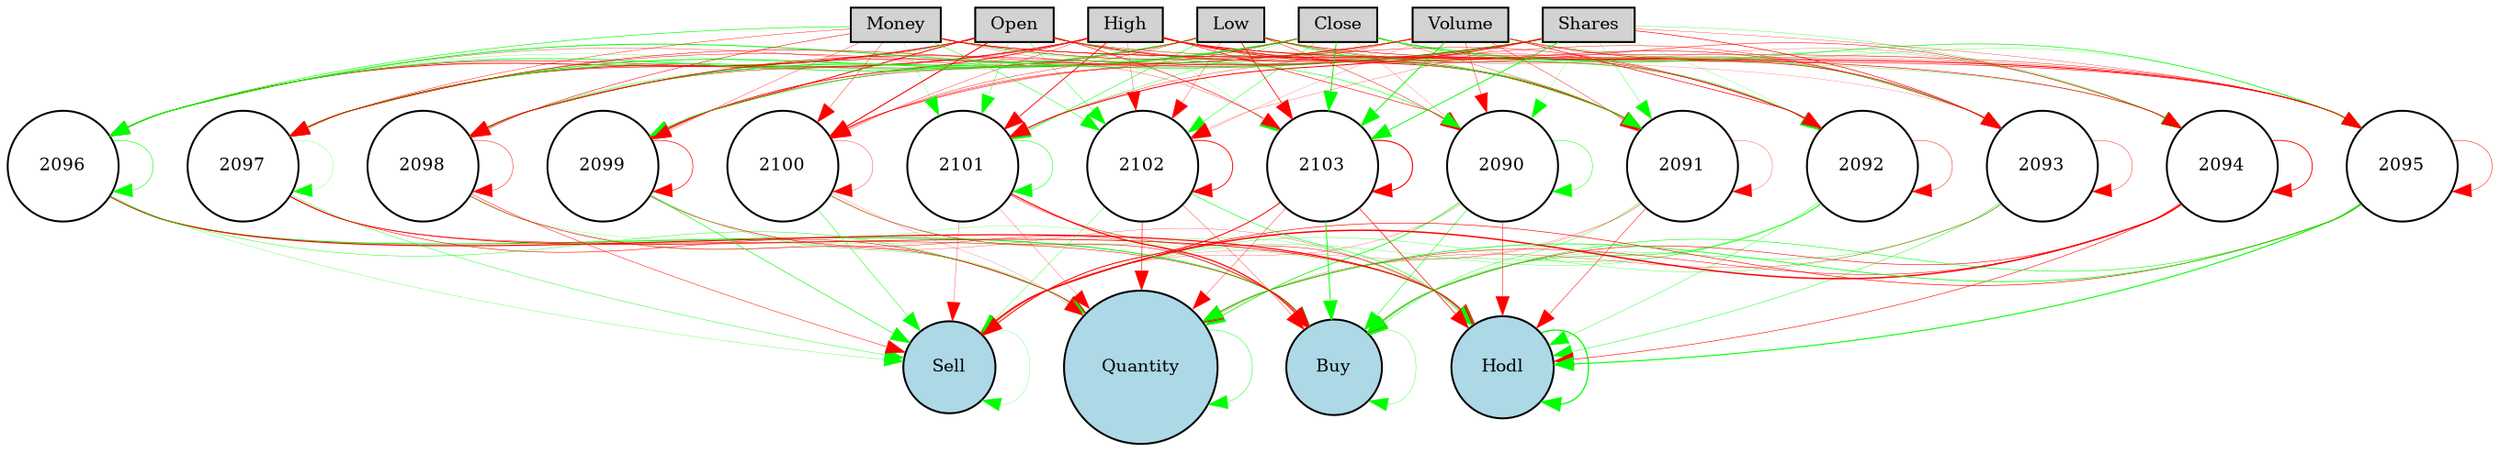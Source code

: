 digraph {
	node [fontsize=9 height=0.2 shape=circle width=0.2]
	Open [fillcolor=lightgray shape=box style=filled]
	High [fillcolor=lightgray shape=box style=filled]
	Low [fillcolor=lightgray shape=box style=filled]
	Close [fillcolor=lightgray shape=box style=filled]
	Volume [fillcolor=lightgray shape=box style=filled]
	Shares [fillcolor=lightgray shape=box style=filled]
	Money [fillcolor=lightgray shape=box style=filled]
	Buy [fillcolor=lightblue style=filled]
	Hodl [fillcolor=lightblue style=filled]
	Sell [fillcolor=lightblue style=filled]
	Quantity [fillcolor=lightblue style=filled]
	2090 [fillcolor=white style=filled]
	2091 [fillcolor=white style=filled]
	2092 [fillcolor=white style=filled]
	2093 [fillcolor=white style=filled]
	2094 [fillcolor=white style=filled]
	2095 [fillcolor=white style=filled]
	2096 [fillcolor=white style=filled]
	2097 [fillcolor=white style=filled]
	2098 [fillcolor=white style=filled]
	2099 [fillcolor=white style=filled]
	2100 [fillcolor=white style=filled]
	2101 [fillcolor=white style=filled]
	2102 [fillcolor=white style=filled]
	2103 [fillcolor=white style=filled]
	Open -> 2090 [color=green penwidth=0.1986318291369866 style=solid]
	Open -> 2091 [color=red penwidth=0.3379342606791638 style=solid]
	Open -> 2092 [color=red penwidth=0.17092035417995158 style=solid]
	Open -> 2093 [color=red penwidth=0.21289843838902694 style=solid]
	Open -> 2094 [color=green penwidth=0.16483545718477127 style=solid]
	Open -> 2095 [color=red penwidth=0.18175118970055487 style=solid]
	Open -> 2096 [color=red penwidth=0.45256504923550267 style=solid]
	Open -> 2097 [color=red penwidth=0.3185029909499124 style=solid]
	Open -> 2098 [color=green penwidth=0.20816991850080924 style=solid]
	Open -> 2099 [color=red penwidth=0.4851964299329954 style=solid]
	Open -> 2100 [color=red penwidth=0.5428719286359958 style=solid]
	Open -> 2101 [color=green penwidth=0.19828422206144813 style=solid]
	Open -> 2102 [color=green penwidth=0.19755771917261233 style=solid]
	Open -> 2103 [color=red penwidth=0.30972899699687734 style=solid]
	High -> 2090 [color=red penwidth=0.29981995847610077 style=solid]
	High -> 2091 [color=red penwidth=0.44236310108461074 style=solid]
	High -> 2092 [color=red penwidth=0.2648157771977573 style=solid]
	High -> 2093 [color=red penwidth=0.2813268197223449 style=solid]
	High -> 2094 [color=red penwidth=0.25959786195497614 style=solid]
	High -> 2095 [color=red penwidth=0.5158087877347813 style=solid]
	High -> 2096 [color=red penwidth=0.30090097544647976 style=solid]
	High -> 2097 [color=red penwidth=0.4021700186698519 style=solid]
	High -> 2098 [color=red penwidth=0.11219123116981697 style=solid]
	High -> 2099 [color=red penwidth=0.44144868770793444 style=solid]
	High -> 2100 [color=red penwidth=0.1815387364577395 style=solid]
	High -> 2101 [color=red penwidth=0.44855592756778995 style=solid]
	High -> 2102 [color=red penwidth=0.14498312891665044 style=solid]
	High -> 2103 [color=green penwidth=0.10150311789110346 style=solid]
	Low -> 2090 [color=red penwidth=0.23979745110153683 style=solid]
	Low -> 2091 [color=green penwidth=0.3727785253930589 style=solid]
	Low -> 2092 [color=red penwidth=0.22271968496205025 style=solid]
	Low -> 2093 [color=green penwidth=0.16856851413610913 style=solid]
	Low -> 2094 [color=red penwidth=0.12244785074567557 style=solid]
	Low -> 2095 [color=red penwidth=0.31210013634455547 style=solid]
	Low -> 2096 [color=green penwidth=0.3716081768503431 style=solid]
	Low -> 2097 [color=green penwidth=0.3590535512293008 style=solid]
	Low -> 2098 [color=red penwidth=0.20144487494607766 style=solid]
	Low -> 2099 [color=red penwidth=0.12439605937044565 style=solid]
	Low -> 2100 [color=red penwidth=0.2093536840263464 style=solid]
	Low -> 2101 [color=green penwidth=0.27484551692463033 style=solid]
	Low -> 2102 [color=red penwidth=0.1719275703256874 style=solid]
	Low -> 2103 [color=red penwidth=0.3842937257138892 style=solid]
	Close -> 2090 [color=red penwidth=0.10823551052057172 style=solid]
	Close -> 2091 [color=red penwidth=0.17508925109705847 style=solid]
	Close -> 2092 [color=green penwidth=0.28995090753578556 style=solid]
	Close -> 2093 [color=green penwidth=0.21889693032327143 style=solid]
	Close -> 2094 [color=green penwidth=0.14216956961076688 style=solid]
	Close -> 2095 [color=green penwidth=0.345576397233016 style=solid]
	Close -> 2096 [color=green penwidth=0.11747608678131578 style=solid]
	Close -> 2097 [color=green penwidth=0.46089370985921374 style=solid]
	Close -> 2098 [color=green penwidth=0.4733758954509959 style=solid]
	Close -> 2099 [color=red penwidth=0.14647869222882956 style=solid]
	Close -> 2100 [color=red penwidth=0.2166284881520953 style=solid]
	Close -> 2101 [color=green penwidth=0.18297590670247188 style=solid]
	Close -> 2102 [color=green penwidth=0.2330145694164071 style=solid]
	Close -> 2103 [color=green penwidth=0.4989202915116 style=solid]
	Volume -> 2090 [color=red penwidth=0.22509187598391134 style=solid]
	Volume -> 2091 [color=red penwidth=0.21532326429958498 style=solid]
	Volume -> 2092 [color=red penwidth=0.3522892063043892 style=solid]
	Volume -> 2093 [color=red penwidth=0.34155256461969863 style=solid]
	Volume -> 2094 [color=red penwidth=0.11165731026320293 style=solid]
	Volume -> 2095 [color=green penwidth=0.13893812679200035 style=solid]
	Volume -> 2096 [color=red penwidth=0.17653094022224103 style=solid]
	Volume -> 2097 [color=red penwidth=0.2399405002772663 style=solid]
	Volume -> 2098 [color=red penwidth=0.2825005119644628 style=solid]
	Volume -> 2099 [color=green penwidth=0.1174309526162136 style=solid]
	Volume -> 2100 [color=red penwidth=0.19276483690628166 style=solid]
	Volume -> 2101 [color=red penwidth=0.18896710092472246 style=solid]
	Volume -> 2102 [color=red penwidth=0.10256490762830973 style=solid]
	Volume -> 2103 [color=green penwidth=0.4783238728598943 style=solid]
	Shares -> 2090 [color=green penwidth=0.11546639903463073 style=solid]
	Shares -> 2091 [color=green penwidth=0.15700281309255543 style=solid]
	Shares -> 2092 [color=green penwidth=0.10924378894400846 style=solid]
	Shares -> 2093 [color=red penwidth=0.3329049428337213 style=solid]
	Shares -> 2094 [color=green penwidth=0.15692308965105414 style=solid]
	Shares -> 2095 [color=red penwidth=0.15561949643718526 style=solid]
	Shares -> 2096 [color=green penwidth=0.46486988666744633 style=solid]
	Shares -> 2097 [color=red penwidth=0.27013923663993156 style=solid]
	Shares -> 2098 [color=red penwidth=0.31960839618528364 style=solid]
	Shares -> 2099 [color=green penwidth=0.2737792997612839 style=solid]
	Shares -> 2100 [color=red penwidth=0.20823807400473948 style=solid]
	Shares -> 2101 [color=red penwidth=0.4899240334901622 style=solid]
	Shares -> 2102 [color=red penwidth=0.13660615395478826 style=solid]
	Shares -> 2103 [color=green penwidth=0.4561576864416149 style=solid]
	Money -> 2090 [color=green penwidth=0.12555954649117396 style=solid]
	Money -> 2091 [color=green penwidth=0.2501890488156605 style=solid]
	Money -> 2092 [color=red penwidth=0.24547304443240922 style=solid]
	Money -> 2093 [color=red penwidth=0.10334546195197028 style=solid]
	Money -> 2094 [color=red penwidth=0.3343272860732119 style=solid]
	Money -> 2095 [color=red penwidth=0.22195240116057757 style=solid]
	Money -> 2096 [color=green penwidth=0.31852526194581643 style=solid]
	Money -> 2097 [color=red penwidth=0.20844460464092862 style=solid]
	Money -> 2098 [color=red penwidth=0.27745853248835806 style=solid]
	Money -> 2099 [color=red penwidth=0.1803282239885418 style=solid]
	Money -> 2100 [color=red penwidth=0.19188541623808542 style=solid]
	Money -> 2101 [color=green penwidth=0.13264833508803686 style=solid]
	Money -> 2102 [color=green penwidth=0.24938703620794664 style=solid]
	Money -> 2103 [color=red penwidth=0.14332080150035512 style=solid]
	2090 -> Buy [color=green penwidth=0.2623690207253364 style=solid]
	2090 -> Hodl [color=red penwidth=0.24717124283916123 style=solid]
	2090 -> Sell [color=red penwidth=0.13534260231678621 style=solid]
	2090 -> Quantity [color=green penwidth=0.4021435894917521 style=solid]
	2091 -> Buy [color=green penwidth=0.2097978078952003 style=solid]
	2091 -> Hodl [color=red penwidth=0.25009226185679745 style=solid]
	2091 -> Sell [color=red penwidth=0.11280351367473104 style=solid]
	2091 -> Quantity [color=red penwidth=0.116662944661414 style=solid]
	2092 -> Buy [color=green penwidth=0.29932050676242616 style=solid]
	2092 -> Hodl [color=green penwidth=0.19463890565280856 style=solid]
	2092 -> Sell [color=green penwidth=0.1474927971697656 style=solid]
	2092 -> Quantity [color=green penwidth=0.1877090436547677 style=solid]
	2093 -> Buy [color=green penwidth=0.18636677594602777 style=solid]
	2093 -> Hodl [color=green penwidth=0.22941492497413987 style=solid]
	2093 -> Sell [color=green penwidth=0.16096836223771432 style=solid]
	2093 -> Quantity [color=red penwidth=0.15959304539157038 style=solid]
	2094 -> Buy [color=red penwidth=0.2946938876087278 style=solid]
	2094 -> Hodl [color=red penwidth=0.29227607804068956 style=solid]
	2094 -> Sell [color=red penwidth=0.7294298173006234 style=solid]
	2094 -> Quantity [color=red penwidth=0.2589532692343258 style=solid]
	2095 -> Buy [color=green penwidth=0.28012944801329487 style=solid]
	2095 -> Hodl [color=green penwidth=0.5435631902016513 style=solid]
	2095 -> Sell [color=red penwidth=0.3215216096779192 style=solid]
	2095 -> Quantity [color=green penwidth=0.3766687611416357 style=solid]
	2096 -> Buy [color=green penwidth=0.5022601057586202 style=solid]
	2096 -> Hodl [color=red penwidth=0.6038547492377343 style=solid]
	2096 -> Sell [color=green penwidth=0.1342684916120881 style=solid]
	2096 -> Quantity [color=green penwidth=0.21687894634480726 style=solid]
	2097 -> Buy [color=red penwidth=0.2610199875302971 style=solid]
	2097 -> Hodl [color=red penwidth=0.39567462217697014 style=solid]
	2097 -> Sell [color=green penwidth=0.21143216552429323 style=solid]
	2097 -> Quantity [color=red penwidth=0.28051171989753076 style=solid]
	2098 -> Buy [color=green penwidth=0.1140031818062601 style=solid]
	2098 -> Hodl [color=green penwidth=0.10037500812801145 style=solid]
	2098 -> Sell [color=red penwidth=0.24200553246855172 style=solid]
	2098 -> Quantity [color=red penwidth=0.29754456603077095 style=solid]
	2099 -> Buy [color=red penwidth=0.2088251115866112 style=solid]
	2099 -> Hodl [color=red penwidth=0.1387519045754689 style=solid]
	2099 -> Sell [color=green penwidth=0.3185212486336087 style=solid]
	2099 -> Quantity [color=green penwidth=0.17564759561805318 style=solid]
	2100 -> Buy [color=red penwidth=0.28192276990701026 style=solid]
	2100 -> Hodl [color=green penwidth=0.12245641469176555 style=solid]
	2100 -> Sell [color=green penwidth=0.2444997884186146 style=solid]
	2100 -> Quantity [color=red penwidth=0.10062643383089581 style=solid]
	2101 -> Buy [color=red penwidth=0.6028530454009796 style=solid]
	2101 -> Hodl [color=red penwidth=0.25378413413368994 style=solid]
	2101 -> Sell [color=red penwidth=0.15316944038949087 style=solid]
	2101 -> Quantity [color=red penwidth=0.13499608898654758 style=solid]
	2102 -> Buy [color=red penwidth=0.17517777164436882 style=solid]
	2102 -> Hodl [color=green penwidth=0.29526686400138114 style=solid]
	2102 -> Sell [color=green penwidth=0.1748270859251494 style=solid]
	2102 -> Quantity [color=red penwidth=0.302220284215488 style=solid]
	2103 -> Buy [color=green penwidth=0.4594996987228419 style=solid]
	2103 -> Hodl [color=red penwidth=0.3462374755900184 style=solid]
	2103 -> Sell [color=red penwidth=0.500015879948529 style=solid]
	2103 -> Quantity [color=red penwidth=0.1906474049809997 style=solid]
	Buy -> Buy [color=green penwidth=0.16236361185773823 style=solid]
	Hodl -> Hodl [color=green penwidth=0.6462660105588475 style=solid]
	Sell -> Sell [color=green penwidth=0.12091224625870339 style=solid]
	Quantity -> Quantity [color=green penwidth=0.230653051093096 style=solid]
	2090 -> 2090 [color=green penwidth=0.23084820157086153 style=solid]
	2091 -> 2091 [color=red penwidth=0.15234212520620144 style=solid]
	2092 -> 2092 [color=red penwidth=0.22615080034396598 style=solid]
	2093 -> 2093 [color=red penwidth=0.20250779988304418 style=solid]
	2094 -> 2094 [color=red penwidth=0.45041182425233683 style=solid]
	2095 -> 2095 [color=red penwidth=0.24490689687510261 style=solid]
	2096 -> 2096 [color=green penwidth=0.28191025131980646 style=solid]
	2097 -> 2097 [color=green penwidth=0.10778342917555905 style=solid]
	2098 -> 2098 [color=red penwidth=0.23906240663514464 style=solid]
	2099 -> 2099 [color=red penwidth=0.34579344760955655 style=solid]
	2100 -> 2100 [color=red penwidth=0.183099696256153 style=solid]
	2101 -> 2101 [color=green penwidth=0.2703266644808863 style=solid]
	2102 -> 2102 [color=red penwidth=0.4549520817629513 style=solid]
	2103 -> 2103 [color=red penwidth=0.5544112099536954 style=solid]
}
